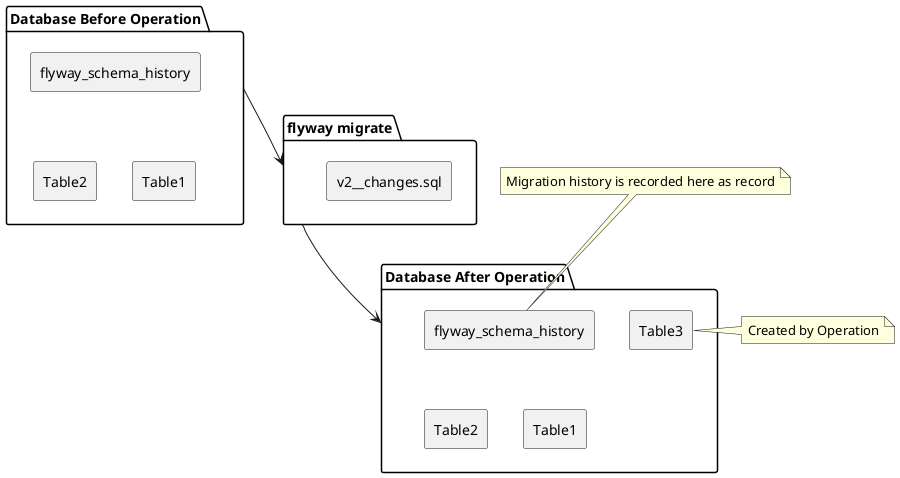 @startuml

skinparam componentStyle rectangle

package "Database Before Operation" as DBO {
  [flyway_schema_history] as fsh_1
  [Table1] as table1_1
  [Table2] as table2_1
}

fsh_1 -[hidden]-> table1_1
table2_1 -[hidden]> table1_1

package "Database After Operation" as DAO {
  [flyway_schema_history] as fsh_2
  [Table1] as table1_2
  [Table2] as table2_2
  [Table3] as table3_2
}

fsh_2 -[hidden]-> table1_2
table2_2 -[hidden]> table1_2

package "flyway migrate" as OP {
    [v2__changes.sql] as file
}

table1_1 -[hidden]> file
file -[hidden]-> DAO

DBO -> OP
OP -> DAO

note left of table3_2 : Created by Operation
note top of fsh_2: Migration history is recorded here as record

@enduml
